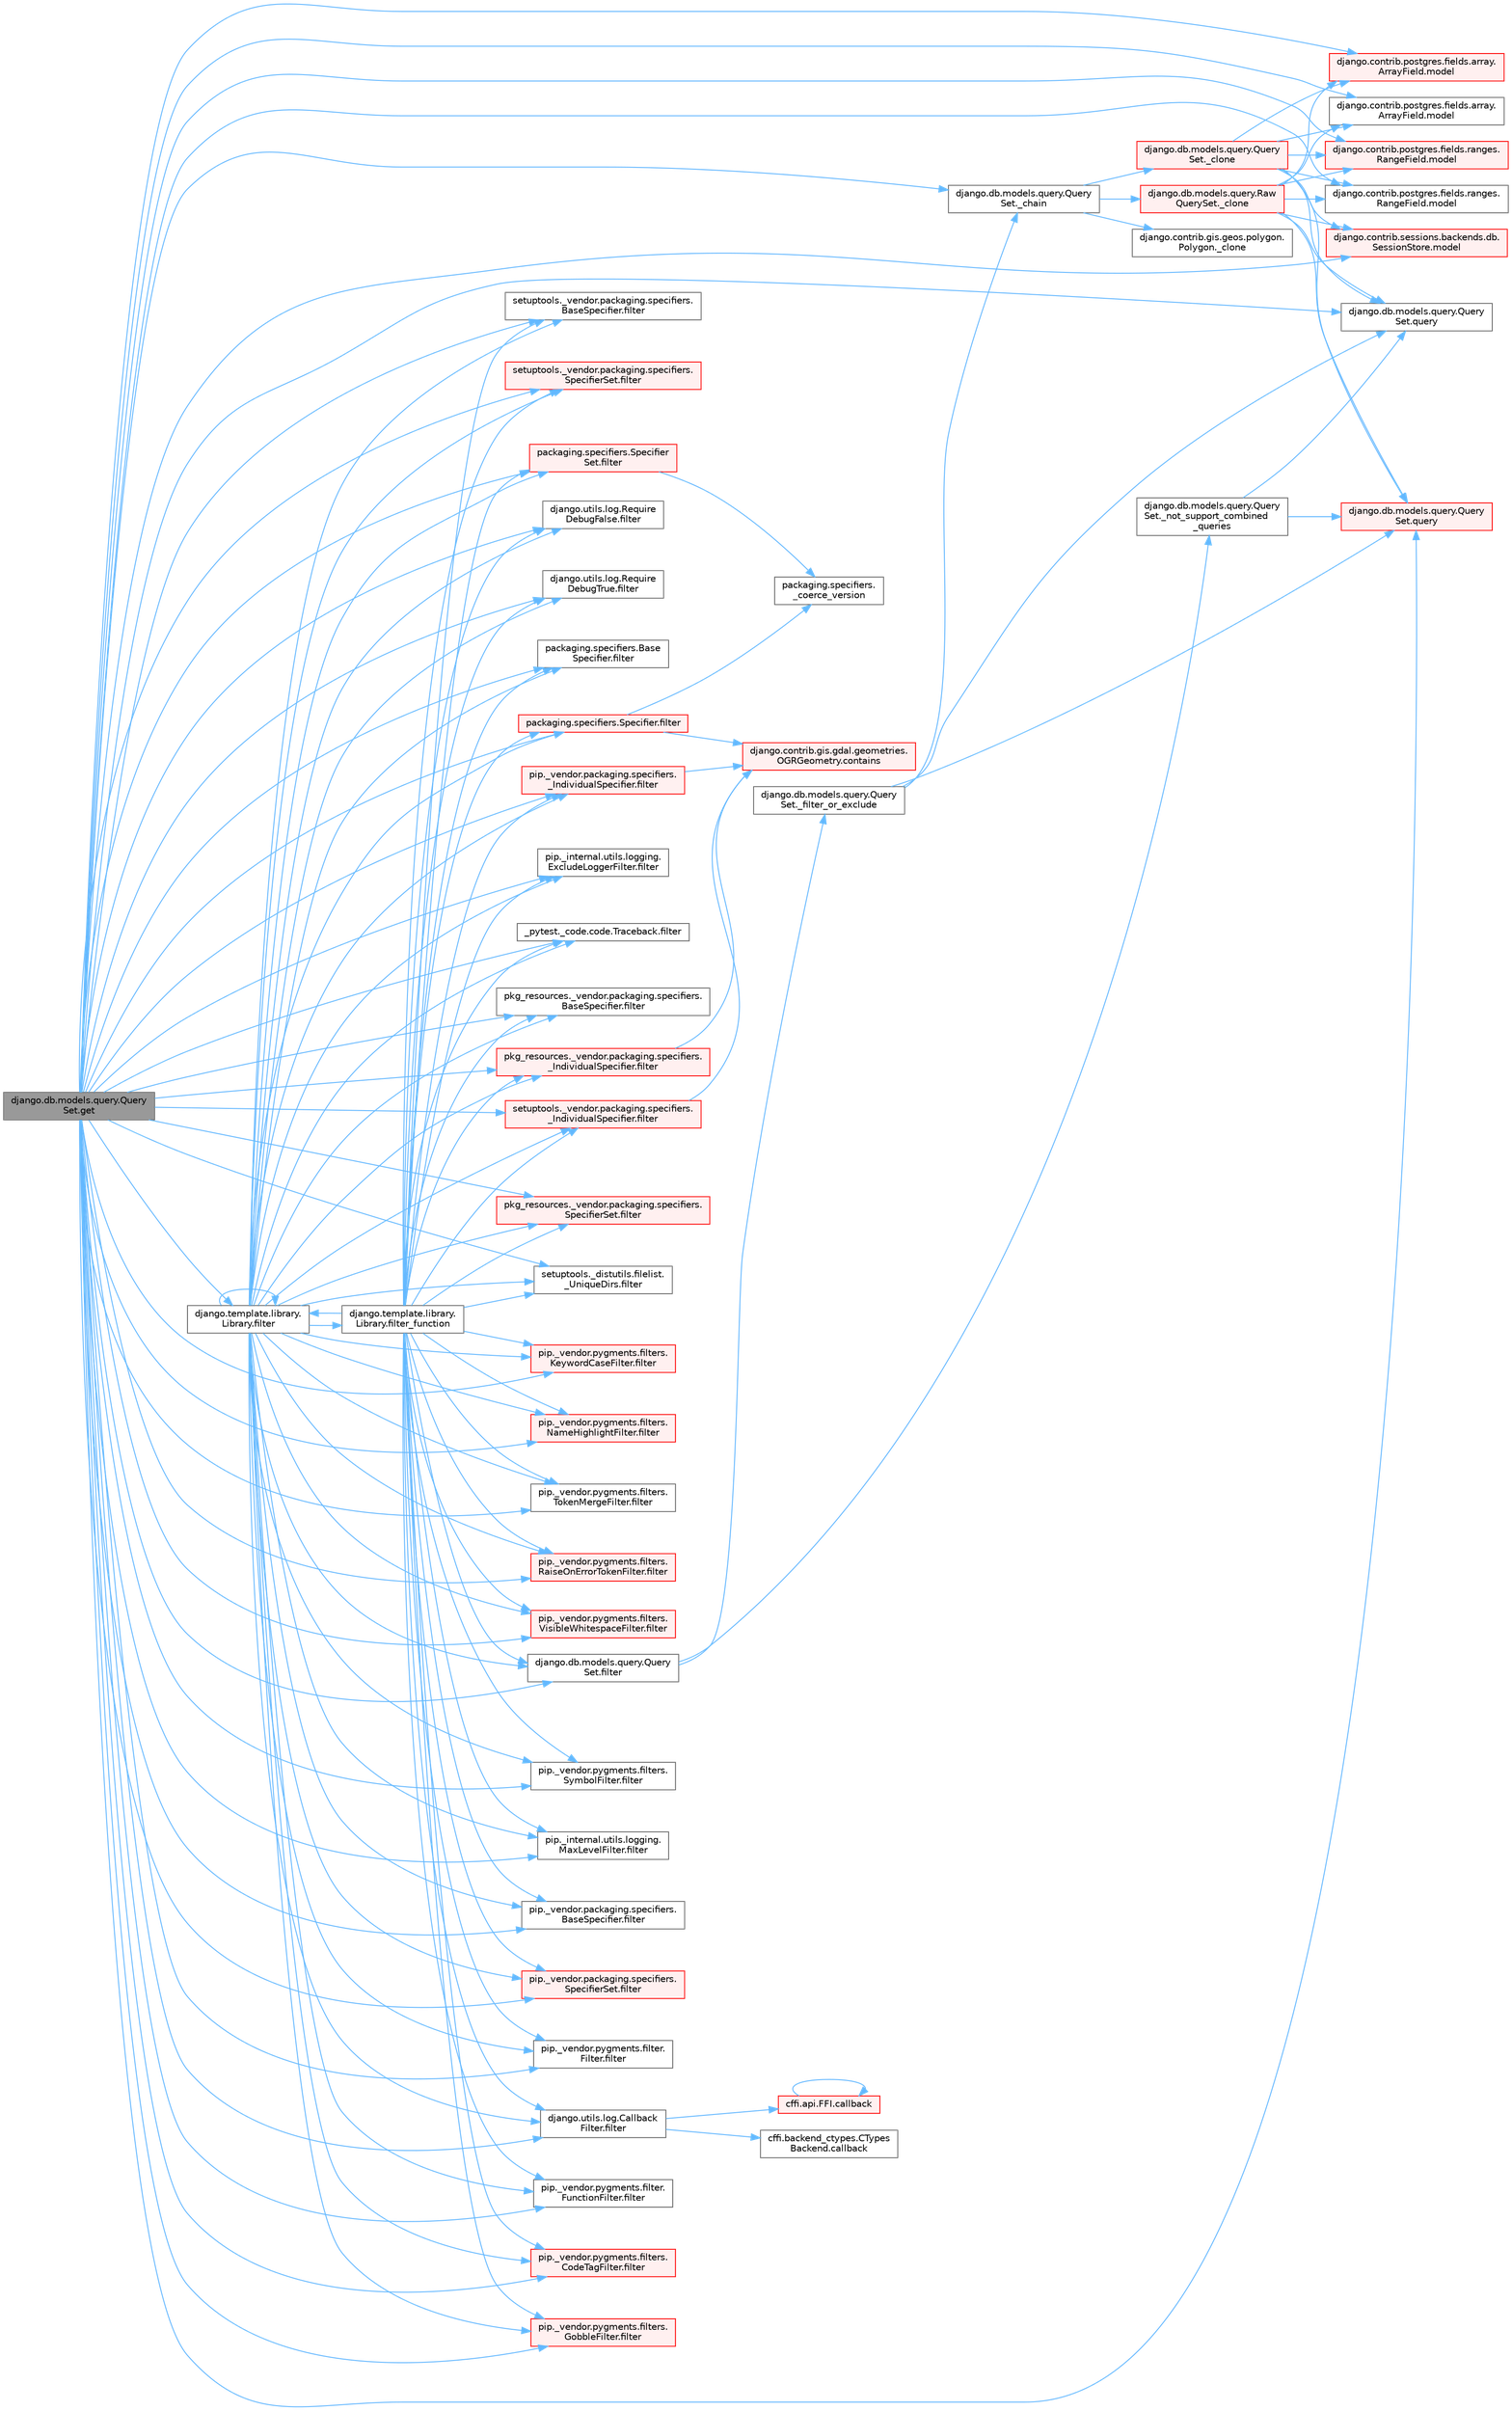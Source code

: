 digraph "django.db.models.query.QuerySet.get"
{
 // LATEX_PDF_SIZE
  bgcolor="transparent";
  edge [fontname=Helvetica,fontsize=10,labelfontname=Helvetica,labelfontsize=10];
  node [fontname=Helvetica,fontsize=10,shape=box,height=0.2,width=0.4];
  rankdir="LR";
  Node1 [id="Node000001",label="django.db.models.query.Query\lSet.get",height=0.2,width=0.4,color="gray40", fillcolor="grey60", style="filled", fontcolor="black",tooltip=" "];
  Node1 -> Node2 [id="edge1_Node000001_Node000002",color="steelblue1",style="solid",tooltip=" "];
  Node2 [id="Node000002",label="django.db.models.query.Query\lSet._chain",height=0.2,width=0.4,color="grey40", fillcolor="white", style="filled",URL="$classdjango_1_1db_1_1models_1_1query_1_1_query_set.html#a182d4dbe4af5d2d79141ccb1e5b0d103",tooltip=" "];
  Node2 -> Node3 [id="edge2_Node000002_Node000003",color="steelblue1",style="solid",tooltip=" "];
  Node3 [id="Node000003",label="django.contrib.gis.geos.polygon.\lPolygon._clone",height=0.2,width=0.4,color="grey40", fillcolor="white", style="filled",URL="$classdjango_1_1contrib_1_1gis_1_1geos_1_1polygon_1_1_polygon.html#a27ad652f00597f52af00211684a7a0bb",tooltip=" "];
  Node2 -> Node4 [id="edge3_Node000002_Node000004",color="steelblue1",style="solid",tooltip=" "];
  Node4 [id="Node000004",label="django.db.models.query.Query\lSet._clone",height=0.2,width=0.4,color="red", fillcolor="#FFF0F0", style="filled",URL="$classdjango_1_1db_1_1models_1_1query_1_1_query_set.html#a4ab683927b810b6f8ab633bef6e2c356",tooltip=" "];
  Node4 -> Node6 [id="edge4_Node000004_Node000006",color="steelblue1",style="solid",tooltip=" "];
  Node6 [id="Node000006",label="django.contrib.postgres.fields.array.\lArrayField.model",height=0.2,width=0.4,color="red", fillcolor="#FFF0F0", style="filled",URL="$classdjango_1_1contrib_1_1postgres_1_1fields_1_1array_1_1_array_field.html#a4402eef4c4784e00671c9f229481f4c1",tooltip=" "];
  Node4 -> Node7 [id="edge5_Node000004_Node000007",color="steelblue1",style="solid",tooltip=" "];
  Node7 [id="Node000007",label="django.contrib.postgres.fields.array.\lArrayField.model",height=0.2,width=0.4,color="grey40", fillcolor="white", style="filled",URL="$classdjango_1_1contrib_1_1postgres_1_1fields_1_1array_1_1_array_field.html#a50a2796de85f960ca282b56ef2d9446c",tooltip=" "];
  Node4 -> Node8 [id="edge6_Node000004_Node000008",color="steelblue1",style="solid",tooltip=" "];
  Node8 [id="Node000008",label="django.contrib.postgres.fields.ranges.\lRangeField.model",height=0.2,width=0.4,color="red", fillcolor="#FFF0F0", style="filled",URL="$classdjango_1_1contrib_1_1postgres_1_1fields_1_1ranges_1_1_range_field.html#aa38c2bbd1bad0c8f9b0315ee468867a2",tooltip=" "];
  Node4 -> Node9 [id="edge7_Node000004_Node000009",color="steelblue1",style="solid",tooltip=" "];
  Node9 [id="Node000009",label="django.contrib.postgres.fields.ranges.\lRangeField.model",height=0.2,width=0.4,color="grey40", fillcolor="white", style="filled",URL="$classdjango_1_1contrib_1_1postgres_1_1fields_1_1ranges_1_1_range_field.html#a91b36827f010affd1ff89569cf40d1af",tooltip=" "];
  Node4 -> Node10 [id="edge8_Node000004_Node000010",color="steelblue1",style="solid",tooltip=" "];
  Node10 [id="Node000010",label="django.contrib.sessions.backends.db.\lSessionStore.model",height=0.2,width=0.4,color="red", fillcolor="#FFF0F0", style="filled",URL="$classdjango_1_1contrib_1_1sessions_1_1backends_1_1db_1_1_session_store.html#af52cfb4371af389c8bd4a6780274c403",tooltip=" "];
  Node4 -> Node12 [id="edge9_Node000004_Node000012",color="steelblue1",style="solid",tooltip=" "];
  Node12 [id="Node000012",label="django.db.models.query.Query\lSet.query",height=0.2,width=0.4,color="red", fillcolor="#FFF0F0", style="filled",URL="$classdjango_1_1db_1_1models_1_1query_1_1_query_set.html#a8028ed81b109acb162489dbd16604c83",tooltip=" "];
  Node4 -> Node14 [id="edge10_Node000004_Node000014",color="steelblue1",style="solid",tooltip=" "];
  Node14 [id="Node000014",label="django.db.models.query.Query\lSet.query",height=0.2,width=0.4,color="grey40", fillcolor="white", style="filled",URL="$classdjango_1_1db_1_1models_1_1query_1_1_query_set.html#a0b0307a9b3f65303afb2c5783372d2c2",tooltip=" "];
  Node2 -> Node15 [id="edge11_Node000002_Node000015",color="steelblue1",style="solid",tooltip=" "];
  Node15 [id="Node000015",label="django.db.models.query.Raw\lQuerySet._clone",height=0.2,width=0.4,color="red", fillcolor="#FFF0F0", style="filled",URL="$classdjango_1_1db_1_1models_1_1query_1_1_raw_query_set.html#aae1024f5c9820513a18c74aa23fc3c6a",tooltip=" "];
  Node15 -> Node6 [id="edge12_Node000015_Node000006",color="steelblue1",style="solid",tooltip=" "];
  Node15 -> Node7 [id="edge13_Node000015_Node000007",color="steelblue1",style="solid",tooltip=" "];
  Node15 -> Node8 [id="edge14_Node000015_Node000008",color="steelblue1",style="solid",tooltip=" "];
  Node15 -> Node9 [id="edge15_Node000015_Node000009",color="steelblue1",style="solid",tooltip=" "];
  Node15 -> Node10 [id="edge16_Node000015_Node000010",color="steelblue1",style="solid",tooltip=" "];
  Node15 -> Node12 [id="edge17_Node000015_Node000012",color="steelblue1",style="solid",tooltip=" "];
  Node15 -> Node14 [id="edge18_Node000015_Node000014",color="steelblue1",style="solid",tooltip=" "];
  Node1 -> Node17 [id="edge19_Node000001_Node000017",color="steelblue1",style="solid",tooltip=" "];
  Node17 [id="Node000017",label="_pytest._code.code.Traceback.filter",height=0.2,width=0.4,color="grey40", fillcolor="white", style="filled",URL="$class__pytest_1_1__code_1_1code_1_1_traceback.html#a55d326907d5380a46c4d3e52f002d33f",tooltip=" "];
  Node1 -> Node18 [id="edge20_Node000001_Node000018",color="steelblue1",style="solid",tooltip=" "];
  Node18 [id="Node000018",label="django.db.models.query.Query\lSet.filter",height=0.2,width=0.4,color="grey40", fillcolor="white", style="filled",URL="$classdjango_1_1db_1_1models_1_1query_1_1_query_set.html#a9c23f79ac5a5310d628b025b5ab7b7c5",tooltip=" "];
  Node18 -> Node19 [id="edge21_Node000018_Node000019",color="steelblue1",style="solid",tooltip=" "];
  Node19 [id="Node000019",label="django.db.models.query.Query\lSet._filter_or_exclude",height=0.2,width=0.4,color="grey40", fillcolor="white", style="filled",URL="$classdjango_1_1db_1_1models_1_1query_1_1_query_set.html#aaf90830d4e1b2ee4bdf10fb60f08aced",tooltip=" "];
  Node19 -> Node2 [id="edge22_Node000019_Node000002",color="steelblue1",style="solid",tooltip=" "];
  Node19 -> Node12 [id="edge23_Node000019_Node000012",color="steelblue1",style="solid",tooltip=" "];
  Node19 -> Node14 [id="edge24_Node000019_Node000014",color="steelblue1",style="solid",tooltip=" "];
  Node18 -> Node20 [id="edge25_Node000018_Node000020",color="steelblue1",style="solid",tooltip=" "];
  Node20 [id="Node000020",label="django.db.models.query.Query\lSet._not_support_combined\l_queries",height=0.2,width=0.4,color="grey40", fillcolor="white", style="filled",URL="$classdjango_1_1db_1_1models_1_1query_1_1_query_set.html#aa8310ec206924c94141bef75563958e2",tooltip=" "];
  Node20 -> Node12 [id="edge26_Node000020_Node000012",color="steelblue1",style="solid",tooltip=" "];
  Node20 -> Node14 [id="edge27_Node000020_Node000014",color="steelblue1",style="solid",tooltip=" "];
  Node1 -> Node21 [id="edge28_Node000001_Node000021",color="steelblue1",style="solid",tooltip=" "];
  Node21 [id="Node000021",label="django.template.library.\lLibrary.filter",height=0.2,width=0.4,color="grey40", fillcolor="white", style="filled",URL="$classdjango_1_1template_1_1library_1_1_library.html#ac67bb1211ffc0354d5bf33029a58aa43",tooltip=" "];
  Node21 -> Node17 [id="edge29_Node000021_Node000017",color="steelblue1",style="solid",tooltip=" "];
  Node21 -> Node18 [id="edge30_Node000021_Node000018",color="steelblue1",style="solid",tooltip=" "];
  Node21 -> Node21 [id="edge31_Node000021_Node000021",color="steelblue1",style="solid",tooltip=" "];
  Node21 -> Node22 [id="edge32_Node000021_Node000022",color="steelblue1",style="solid",tooltip=" "];
  Node22 [id="Node000022",label="django.utils.log.Callback\lFilter.filter",height=0.2,width=0.4,color="grey40", fillcolor="white", style="filled",URL="$classdjango_1_1utils_1_1log_1_1_callback_filter.html#acd2761b2200a4e66f4bd5b729ac43db2",tooltip=" "];
  Node22 -> Node23 [id="edge33_Node000022_Node000023",color="steelblue1",style="solid",tooltip=" "];
  Node23 [id="Node000023",label="cffi.api.FFI.callback",height=0.2,width=0.4,color="red", fillcolor="#FFF0F0", style="filled",URL="$classcffi_1_1api_1_1_f_f_i.html#a4e791803c5d07525465c8f1caeead188",tooltip=" "];
  Node23 -> Node23 [id="edge34_Node000023_Node000023",color="steelblue1",style="solid",tooltip=" "];
  Node22 -> Node27 [id="edge35_Node000022_Node000027",color="steelblue1",style="solid",tooltip=" "];
  Node27 [id="Node000027",label="cffi.backend_ctypes.CTypes\lBackend.callback",height=0.2,width=0.4,color="grey40", fillcolor="white", style="filled",URL="$classcffi_1_1backend__ctypes_1_1_c_types_backend.html#a6d540075e2cce4715ecc40b863b8dbcc",tooltip=" "];
  Node21 -> Node28 [id="edge36_Node000021_Node000028",color="steelblue1",style="solid",tooltip=" "];
  Node28 [id="Node000028",label="django.utils.log.Require\lDebugFalse.filter",height=0.2,width=0.4,color="grey40", fillcolor="white", style="filled",URL="$classdjango_1_1utils_1_1log_1_1_require_debug_false.html#a42e51835198458e09fb949a7af83bef8",tooltip=" "];
  Node21 -> Node29 [id="edge37_Node000021_Node000029",color="steelblue1",style="solid",tooltip=" "];
  Node29 [id="Node000029",label="django.utils.log.Require\lDebugTrue.filter",height=0.2,width=0.4,color="grey40", fillcolor="white", style="filled",URL="$classdjango_1_1utils_1_1log_1_1_require_debug_true.html#a8e1e027eea730028f70556810076c0e8",tooltip=" "];
  Node21 -> Node30 [id="edge38_Node000021_Node000030",color="steelblue1",style="solid",tooltip=" "];
  Node30 [id="Node000030",label="packaging.specifiers.Base\lSpecifier.filter",height=0.2,width=0.4,color="grey40", fillcolor="white", style="filled",URL="$classpackaging_1_1specifiers_1_1_base_specifier.html#aa87c3c882d19a56dd1f949c4b1bde70d",tooltip=" "];
  Node21 -> Node31 [id="edge39_Node000021_Node000031",color="steelblue1",style="solid",tooltip=" "];
  Node31 [id="Node000031",label="packaging.specifiers.Specifier.filter",height=0.2,width=0.4,color="red", fillcolor="#FFF0F0", style="filled",URL="$classpackaging_1_1specifiers_1_1_specifier.html#a22d9e14c5343d89e742b098b6d7997f7",tooltip=" "];
  Node31 -> Node32 [id="edge40_Node000031_Node000032",color="steelblue1",style="solid",tooltip=" "];
  Node32 [id="Node000032",label="packaging.specifiers.\l_coerce_version",height=0.2,width=0.4,color="grey40", fillcolor="white", style="filled",URL="$namespacepackaging_1_1specifiers.html#a075a73fc9deabd0af51612073a3a44bf",tooltip=" "];
  Node31 -> Node33 [id="edge41_Node000031_Node000033",color="steelblue1",style="solid",tooltip=" "];
  Node33 [id="Node000033",label="django.contrib.gis.gdal.geometries.\lOGRGeometry.contains",height=0.2,width=0.4,color="red", fillcolor="#FFF0F0", style="filled",URL="$classdjango_1_1contrib_1_1gis_1_1gdal_1_1geometries_1_1_o_g_r_geometry.html#ac4763e72bc3be798ebe272edf5a2111b",tooltip=" "];
  Node21 -> Node72 [id="edge42_Node000021_Node000072",color="steelblue1",style="solid",tooltip=" "];
  Node72 [id="Node000072",label="packaging.specifiers.Specifier\lSet.filter",height=0.2,width=0.4,color="red", fillcolor="#FFF0F0", style="filled",URL="$classpackaging_1_1specifiers_1_1_specifier_set.html#a65b70b2cc0c5bad34b31461955a36d87",tooltip=" "];
  Node72 -> Node32 [id="edge43_Node000072_Node000032",color="steelblue1",style="solid",tooltip=" "];
  Node21 -> Node103 [id="edge44_Node000021_Node000103",color="steelblue1",style="solid",tooltip=" "];
  Node103 [id="Node000103",label="pip._internal.utils.logging.\lExcludeLoggerFilter.filter",height=0.2,width=0.4,color="grey40", fillcolor="white", style="filled",URL="$classpip_1_1__internal_1_1utils_1_1logging_1_1_exclude_logger_filter.html#a633a3ddcdc0ebbb98edf2f1e0759d22a",tooltip=" "];
  Node21 -> Node104 [id="edge45_Node000021_Node000104",color="steelblue1",style="solid",tooltip=" "];
  Node104 [id="Node000104",label="pip._internal.utils.logging.\lMaxLevelFilter.filter",height=0.2,width=0.4,color="grey40", fillcolor="white", style="filled",URL="$classpip_1_1__internal_1_1utils_1_1logging_1_1_max_level_filter.html#ac46bbe4d91f47ed8f818f64d25ed2085",tooltip=" "];
  Node21 -> Node105 [id="edge46_Node000021_Node000105",color="steelblue1",style="solid",tooltip=" "];
  Node105 [id="Node000105",label="pip._vendor.packaging.specifiers.\l_IndividualSpecifier.filter",height=0.2,width=0.4,color="red", fillcolor="#FFF0F0", style="filled",URL="$classpip_1_1__vendor_1_1packaging_1_1specifiers_1_1___individual_specifier.html#a6203976cfa5ddd6a1f47f8dfe0669fd7",tooltip=" "];
  Node105 -> Node33 [id="edge47_Node000105_Node000033",color="steelblue1",style="solid",tooltip=" "];
  Node21 -> Node132 [id="edge48_Node000021_Node000132",color="steelblue1",style="solid",tooltip=" "];
  Node132 [id="Node000132",label="pip._vendor.packaging.specifiers.\lBaseSpecifier.filter",height=0.2,width=0.4,color="grey40", fillcolor="white", style="filled",URL="$classpip_1_1__vendor_1_1packaging_1_1specifiers_1_1_base_specifier.html#a1b2ef14b953df0cf1a317ea573d0ea5a",tooltip=" "];
  Node21 -> Node133 [id="edge49_Node000021_Node000133",color="steelblue1",style="solid",tooltip=" "];
  Node133 [id="Node000133",label="pip._vendor.packaging.specifiers.\lSpecifierSet.filter",height=0.2,width=0.4,color="red", fillcolor="#FFF0F0", style="filled",URL="$classpip_1_1__vendor_1_1packaging_1_1specifiers_1_1_specifier_set.html#a3d7a4e9a4cb787385e37d5832bcc0a64",tooltip=" "];
  Node21 -> Node134 [id="edge50_Node000021_Node000134",color="steelblue1",style="solid",tooltip=" "];
  Node134 [id="Node000134",label="pip._vendor.pygments.filter.\lFilter.filter",height=0.2,width=0.4,color="grey40", fillcolor="white", style="filled",URL="$classpip_1_1__vendor_1_1pygments_1_1filter_1_1_filter.html#a970c118f059ea361c8f184fd86c6873d",tooltip=" "];
  Node21 -> Node135 [id="edge51_Node000021_Node000135",color="steelblue1",style="solid",tooltip=" "];
  Node135 [id="Node000135",label="pip._vendor.pygments.filter.\lFunctionFilter.filter",height=0.2,width=0.4,color="grey40", fillcolor="white", style="filled",URL="$classpip_1_1__vendor_1_1pygments_1_1filter_1_1_function_filter.html#a795616d337e49ea853139b0b96d481e7",tooltip=" "];
  Node21 -> Node136 [id="edge52_Node000021_Node000136",color="steelblue1",style="solid",tooltip=" "];
  Node136 [id="Node000136",label="pip._vendor.pygments.filters.\lCodeTagFilter.filter",height=0.2,width=0.4,color="red", fillcolor="#FFF0F0", style="filled",URL="$classpip_1_1__vendor_1_1pygments_1_1filters_1_1_code_tag_filter.html#adc7f44786b4b83da74faa23a154c8843",tooltip=" "];
  Node21 -> Node138 [id="edge53_Node000021_Node000138",color="steelblue1",style="solid",tooltip=" "];
  Node138 [id="Node000138",label="pip._vendor.pygments.filters.\lGobbleFilter.filter",height=0.2,width=0.4,color="red", fillcolor="#FFF0F0", style="filled",URL="$classpip_1_1__vendor_1_1pygments_1_1filters_1_1_gobble_filter.html#a1f8e662bb1794e2924280dc6564ca148",tooltip=" "];
  Node21 -> Node257 [id="edge54_Node000021_Node000257",color="steelblue1",style="solid",tooltip=" "];
  Node257 [id="Node000257",label="pip._vendor.pygments.filters.\lKeywordCaseFilter.filter",height=0.2,width=0.4,color="red", fillcolor="#FFF0F0", style="filled",URL="$classpip_1_1__vendor_1_1pygments_1_1filters_1_1_keyword_case_filter.html#a328d29510b49c572e5ded82852d167c8",tooltip=" "];
  Node21 -> Node260 [id="edge55_Node000021_Node000260",color="steelblue1",style="solid",tooltip=" "];
  Node260 [id="Node000260",label="pip._vendor.pygments.filters.\lNameHighlightFilter.filter",height=0.2,width=0.4,color="red", fillcolor="#FFF0F0", style="filled",URL="$classpip_1_1__vendor_1_1pygments_1_1filters_1_1_name_highlight_filter.html#ae389da6c924503203acbc80c559b0043",tooltip=" "];
  Node21 -> Node267 [id="edge56_Node000021_Node000267",color="steelblue1",style="solid",tooltip=" "];
  Node267 [id="Node000267",label="pip._vendor.pygments.filters.\lRaiseOnErrorTokenFilter.filter",height=0.2,width=0.4,color="red", fillcolor="#FFF0F0", style="filled",URL="$classpip_1_1__vendor_1_1pygments_1_1filters_1_1_raise_on_error_token_filter.html#aacf420bb16c8d3a430b88e78ee35b253",tooltip=" "];
  Node21 -> Node4448 [id="edge57_Node000021_Node004448",color="steelblue1",style="solid",tooltip=" "];
  Node4448 [id="Node004448",label="pip._vendor.pygments.filters.\lSymbolFilter.filter",height=0.2,width=0.4,color="grey40", fillcolor="white", style="filled",URL="$classpip_1_1__vendor_1_1pygments_1_1filters_1_1_symbol_filter.html#a567de8b7e3bc5f0a87712af81fbc70c7",tooltip=" "];
  Node21 -> Node4449 [id="edge58_Node000021_Node004449",color="steelblue1",style="solid",tooltip=" "];
  Node4449 [id="Node004449",label="pip._vendor.pygments.filters.\lTokenMergeFilter.filter",height=0.2,width=0.4,color="grey40", fillcolor="white", style="filled",URL="$classpip_1_1__vendor_1_1pygments_1_1filters_1_1_token_merge_filter.html#ac3fdd8238fb6976d42540cac395a9543",tooltip=" "];
  Node21 -> Node4450 [id="edge59_Node000021_Node004450",color="steelblue1",style="solid",tooltip=" "];
  Node4450 [id="Node004450",label="pip._vendor.pygments.filters.\lVisibleWhitespaceFilter.filter",height=0.2,width=0.4,color="red", fillcolor="#FFF0F0", style="filled",URL="$classpip_1_1__vendor_1_1pygments_1_1filters_1_1_visible_whitespace_filter.html#a9a7227d129dac7d41fe5b50d9fd97b77",tooltip=" "];
  Node21 -> Node4451 [id="edge60_Node000021_Node004451",color="steelblue1",style="solid",tooltip=" "];
  Node4451 [id="Node004451",label="pkg_resources._vendor.packaging.specifiers.\l_IndividualSpecifier.filter",height=0.2,width=0.4,color="red", fillcolor="#FFF0F0", style="filled",URL="$classpkg__resources_1_1__vendor_1_1packaging_1_1specifiers_1_1___individual_specifier.html#ad284c0e05b23f4b6838266492c00fc3e",tooltip=" "];
  Node4451 -> Node33 [id="edge61_Node004451_Node000033",color="steelblue1",style="solid",tooltip=" "];
  Node21 -> Node4452 [id="edge62_Node000021_Node004452",color="steelblue1",style="solid",tooltip=" "];
  Node4452 [id="Node004452",label="pkg_resources._vendor.packaging.specifiers.\lBaseSpecifier.filter",height=0.2,width=0.4,color="grey40", fillcolor="white", style="filled",URL="$classpkg__resources_1_1__vendor_1_1packaging_1_1specifiers_1_1_base_specifier.html#a08f789f03784e5505adfce76a34b64f0",tooltip=" "];
  Node21 -> Node4453 [id="edge63_Node000021_Node004453",color="steelblue1",style="solid",tooltip=" "];
  Node4453 [id="Node004453",label="pkg_resources._vendor.packaging.specifiers.\lSpecifierSet.filter",height=0.2,width=0.4,color="red", fillcolor="#FFF0F0", style="filled",URL="$classpkg__resources_1_1__vendor_1_1packaging_1_1specifiers_1_1_specifier_set.html#a9935b066c65c5b7849bd09a27171e1ba",tooltip=" "];
  Node21 -> Node4454 [id="edge64_Node000021_Node004454",color="steelblue1",style="solid",tooltip=" "];
  Node4454 [id="Node004454",label="setuptools._distutils.filelist.\l_UniqueDirs.filter",height=0.2,width=0.4,color="grey40", fillcolor="white", style="filled",URL="$classsetuptools_1_1__distutils_1_1filelist_1_1___unique_dirs.html#a351fccd2f8d782034811f470cf8e3815",tooltip=" "];
  Node21 -> Node4455 [id="edge65_Node000021_Node004455",color="steelblue1",style="solid",tooltip=" "];
  Node4455 [id="Node004455",label="setuptools._vendor.packaging.specifiers.\l_IndividualSpecifier.filter",height=0.2,width=0.4,color="red", fillcolor="#FFF0F0", style="filled",URL="$classsetuptools_1_1__vendor_1_1packaging_1_1specifiers_1_1___individual_specifier.html#a7f35b396bffe2a5276887eda17fd660b",tooltip=" "];
  Node4455 -> Node33 [id="edge66_Node004455_Node000033",color="steelblue1",style="solid",tooltip=" "];
  Node21 -> Node4456 [id="edge67_Node000021_Node004456",color="steelblue1",style="solid",tooltip=" "];
  Node4456 [id="Node004456",label="setuptools._vendor.packaging.specifiers.\lBaseSpecifier.filter",height=0.2,width=0.4,color="grey40", fillcolor="white", style="filled",URL="$classsetuptools_1_1__vendor_1_1packaging_1_1specifiers_1_1_base_specifier.html#aac733c9425aa10aacb2e457c323feb1d",tooltip=" "];
  Node21 -> Node4457 [id="edge68_Node000021_Node004457",color="steelblue1",style="solid",tooltip=" "];
  Node4457 [id="Node004457",label="setuptools._vendor.packaging.specifiers.\lSpecifierSet.filter",height=0.2,width=0.4,color="red", fillcolor="#FFF0F0", style="filled",URL="$classsetuptools_1_1__vendor_1_1packaging_1_1specifiers_1_1_specifier_set.html#a7aa970c725539aaf9406b260e2ffaa09",tooltip=" "];
  Node21 -> Node4524 [id="edge69_Node000021_Node004524",color="steelblue1",style="solid",tooltip=" "];
  Node4524 [id="Node004524",label="django.template.library.\lLibrary.filter_function",height=0.2,width=0.4,color="grey40", fillcolor="white", style="filled",URL="$classdjango_1_1template_1_1library_1_1_library.html#ac31ca4b9799430f0623aea9d177a04dc",tooltip=" "];
  Node4524 -> Node17 [id="edge70_Node004524_Node000017",color="steelblue1",style="solid",tooltip=" "];
  Node4524 -> Node18 [id="edge71_Node004524_Node000018",color="steelblue1",style="solid",tooltip=" "];
  Node4524 -> Node21 [id="edge72_Node004524_Node000021",color="steelblue1",style="solid",tooltip=" "];
  Node4524 -> Node22 [id="edge73_Node004524_Node000022",color="steelblue1",style="solid",tooltip=" "];
  Node4524 -> Node28 [id="edge74_Node004524_Node000028",color="steelblue1",style="solid",tooltip=" "];
  Node4524 -> Node29 [id="edge75_Node004524_Node000029",color="steelblue1",style="solid",tooltip=" "];
  Node4524 -> Node30 [id="edge76_Node004524_Node000030",color="steelblue1",style="solid",tooltip=" "];
  Node4524 -> Node31 [id="edge77_Node004524_Node000031",color="steelblue1",style="solid",tooltip=" "];
  Node4524 -> Node72 [id="edge78_Node004524_Node000072",color="steelblue1",style="solid",tooltip=" "];
  Node4524 -> Node103 [id="edge79_Node004524_Node000103",color="steelblue1",style="solid",tooltip=" "];
  Node4524 -> Node104 [id="edge80_Node004524_Node000104",color="steelblue1",style="solid",tooltip=" "];
  Node4524 -> Node105 [id="edge81_Node004524_Node000105",color="steelblue1",style="solid",tooltip=" "];
  Node4524 -> Node132 [id="edge82_Node004524_Node000132",color="steelblue1",style="solid",tooltip=" "];
  Node4524 -> Node133 [id="edge83_Node004524_Node000133",color="steelblue1",style="solid",tooltip=" "];
  Node4524 -> Node134 [id="edge84_Node004524_Node000134",color="steelblue1",style="solid",tooltip=" "];
  Node4524 -> Node135 [id="edge85_Node004524_Node000135",color="steelblue1",style="solid",tooltip=" "];
  Node4524 -> Node136 [id="edge86_Node004524_Node000136",color="steelblue1",style="solid",tooltip=" "];
  Node4524 -> Node138 [id="edge87_Node004524_Node000138",color="steelblue1",style="solid",tooltip=" "];
  Node4524 -> Node257 [id="edge88_Node004524_Node000257",color="steelblue1",style="solid",tooltip=" "];
  Node4524 -> Node260 [id="edge89_Node004524_Node000260",color="steelblue1",style="solid",tooltip=" "];
  Node4524 -> Node267 [id="edge90_Node004524_Node000267",color="steelblue1",style="solid",tooltip=" "];
  Node4524 -> Node4448 [id="edge91_Node004524_Node004448",color="steelblue1",style="solid",tooltip=" "];
  Node4524 -> Node4449 [id="edge92_Node004524_Node004449",color="steelblue1",style="solid",tooltip=" "];
  Node4524 -> Node4450 [id="edge93_Node004524_Node004450",color="steelblue1",style="solid",tooltip=" "];
  Node4524 -> Node4451 [id="edge94_Node004524_Node004451",color="steelblue1",style="solid",tooltip=" "];
  Node4524 -> Node4452 [id="edge95_Node004524_Node004452",color="steelblue1",style="solid",tooltip=" "];
  Node4524 -> Node4453 [id="edge96_Node004524_Node004453",color="steelblue1",style="solid",tooltip=" "];
  Node4524 -> Node4454 [id="edge97_Node004524_Node004454",color="steelblue1",style="solid",tooltip=" "];
  Node4524 -> Node4455 [id="edge98_Node004524_Node004455",color="steelblue1",style="solid",tooltip=" "];
  Node4524 -> Node4456 [id="edge99_Node004524_Node004456",color="steelblue1",style="solid",tooltip=" "];
  Node4524 -> Node4457 [id="edge100_Node004524_Node004457",color="steelblue1",style="solid",tooltip=" "];
  Node1 -> Node22 [id="edge101_Node000001_Node000022",color="steelblue1",style="solid",tooltip=" "];
  Node1 -> Node28 [id="edge102_Node000001_Node000028",color="steelblue1",style="solid",tooltip=" "];
  Node1 -> Node29 [id="edge103_Node000001_Node000029",color="steelblue1",style="solid",tooltip=" "];
  Node1 -> Node30 [id="edge104_Node000001_Node000030",color="steelblue1",style="solid",tooltip=" "];
  Node1 -> Node31 [id="edge105_Node000001_Node000031",color="steelblue1",style="solid",tooltip=" "];
  Node1 -> Node72 [id="edge106_Node000001_Node000072",color="steelblue1",style="solid",tooltip=" "];
  Node1 -> Node103 [id="edge107_Node000001_Node000103",color="steelblue1",style="solid",tooltip=" "];
  Node1 -> Node104 [id="edge108_Node000001_Node000104",color="steelblue1",style="solid",tooltip=" "];
  Node1 -> Node105 [id="edge109_Node000001_Node000105",color="steelblue1",style="solid",tooltip=" "];
  Node1 -> Node132 [id="edge110_Node000001_Node000132",color="steelblue1",style="solid",tooltip=" "];
  Node1 -> Node133 [id="edge111_Node000001_Node000133",color="steelblue1",style="solid",tooltip=" "];
  Node1 -> Node134 [id="edge112_Node000001_Node000134",color="steelblue1",style="solid",tooltip=" "];
  Node1 -> Node135 [id="edge113_Node000001_Node000135",color="steelblue1",style="solid",tooltip=" "];
  Node1 -> Node136 [id="edge114_Node000001_Node000136",color="steelblue1",style="solid",tooltip=" "];
  Node1 -> Node138 [id="edge115_Node000001_Node000138",color="steelblue1",style="solid",tooltip=" "];
  Node1 -> Node257 [id="edge116_Node000001_Node000257",color="steelblue1",style="solid",tooltip=" "];
  Node1 -> Node260 [id="edge117_Node000001_Node000260",color="steelblue1",style="solid",tooltip=" "];
  Node1 -> Node267 [id="edge118_Node000001_Node000267",color="steelblue1",style="solid",tooltip=" "];
  Node1 -> Node4448 [id="edge119_Node000001_Node004448",color="steelblue1",style="solid",tooltip=" "];
  Node1 -> Node4449 [id="edge120_Node000001_Node004449",color="steelblue1",style="solid",tooltip=" "];
  Node1 -> Node4450 [id="edge121_Node000001_Node004450",color="steelblue1",style="solid",tooltip=" "];
  Node1 -> Node4451 [id="edge122_Node000001_Node004451",color="steelblue1",style="solid",tooltip=" "];
  Node1 -> Node4452 [id="edge123_Node000001_Node004452",color="steelblue1",style="solid",tooltip=" "];
  Node1 -> Node4453 [id="edge124_Node000001_Node004453",color="steelblue1",style="solid",tooltip=" "];
  Node1 -> Node4454 [id="edge125_Node000001_Node004454",color="steelblue1",style="solid",tooltip=" "];
  Node1 -> Node4455 [id="edge126_Node000001_Node004455",color="steelblue1",style="solid",tooltip=" "];
  Node1 -> Node4456 [id="edge127_Node000001_Node004456",color="steelblue1",style="solid",tooltip=" "];
  Node1 -> Node4457 [id="edge128_Node000001_Node004457",color="steelblue1",style="solid",tooltip=" "];
  Node1 -> Node6 [id="edge129_Node000001_Node000006",color="steelblue1",style="solid",tooltip=" "];
  Node1 -> Node7 [id="edge130_Node000001_Node000007",color="steelblue1",style="solid",tooltip=" "];
  Node1 -> Node8 [id="edge131_Node000001_Node000008",color="steelblue1",style="solid",tooltip=" "];
  Node1 -> Node9 [id="edge132_Node000001_Node000009",color="steelblue1",style="solid",tooltip=" "];
  Node1 -> Node10 [id="edge133_Node000001_Node000010",color="steelblue1",style="solid",tooltip=" "];
  Node1 -> Node12 [id="edge134_Node000001_Node000012",color="steelblue1",style="solid",tooltip=" "];
  Node1 -> Node14 [id="edge135_Node000001_Node000014",color="steelblue1",style="solid",tooltip=" "];
}
